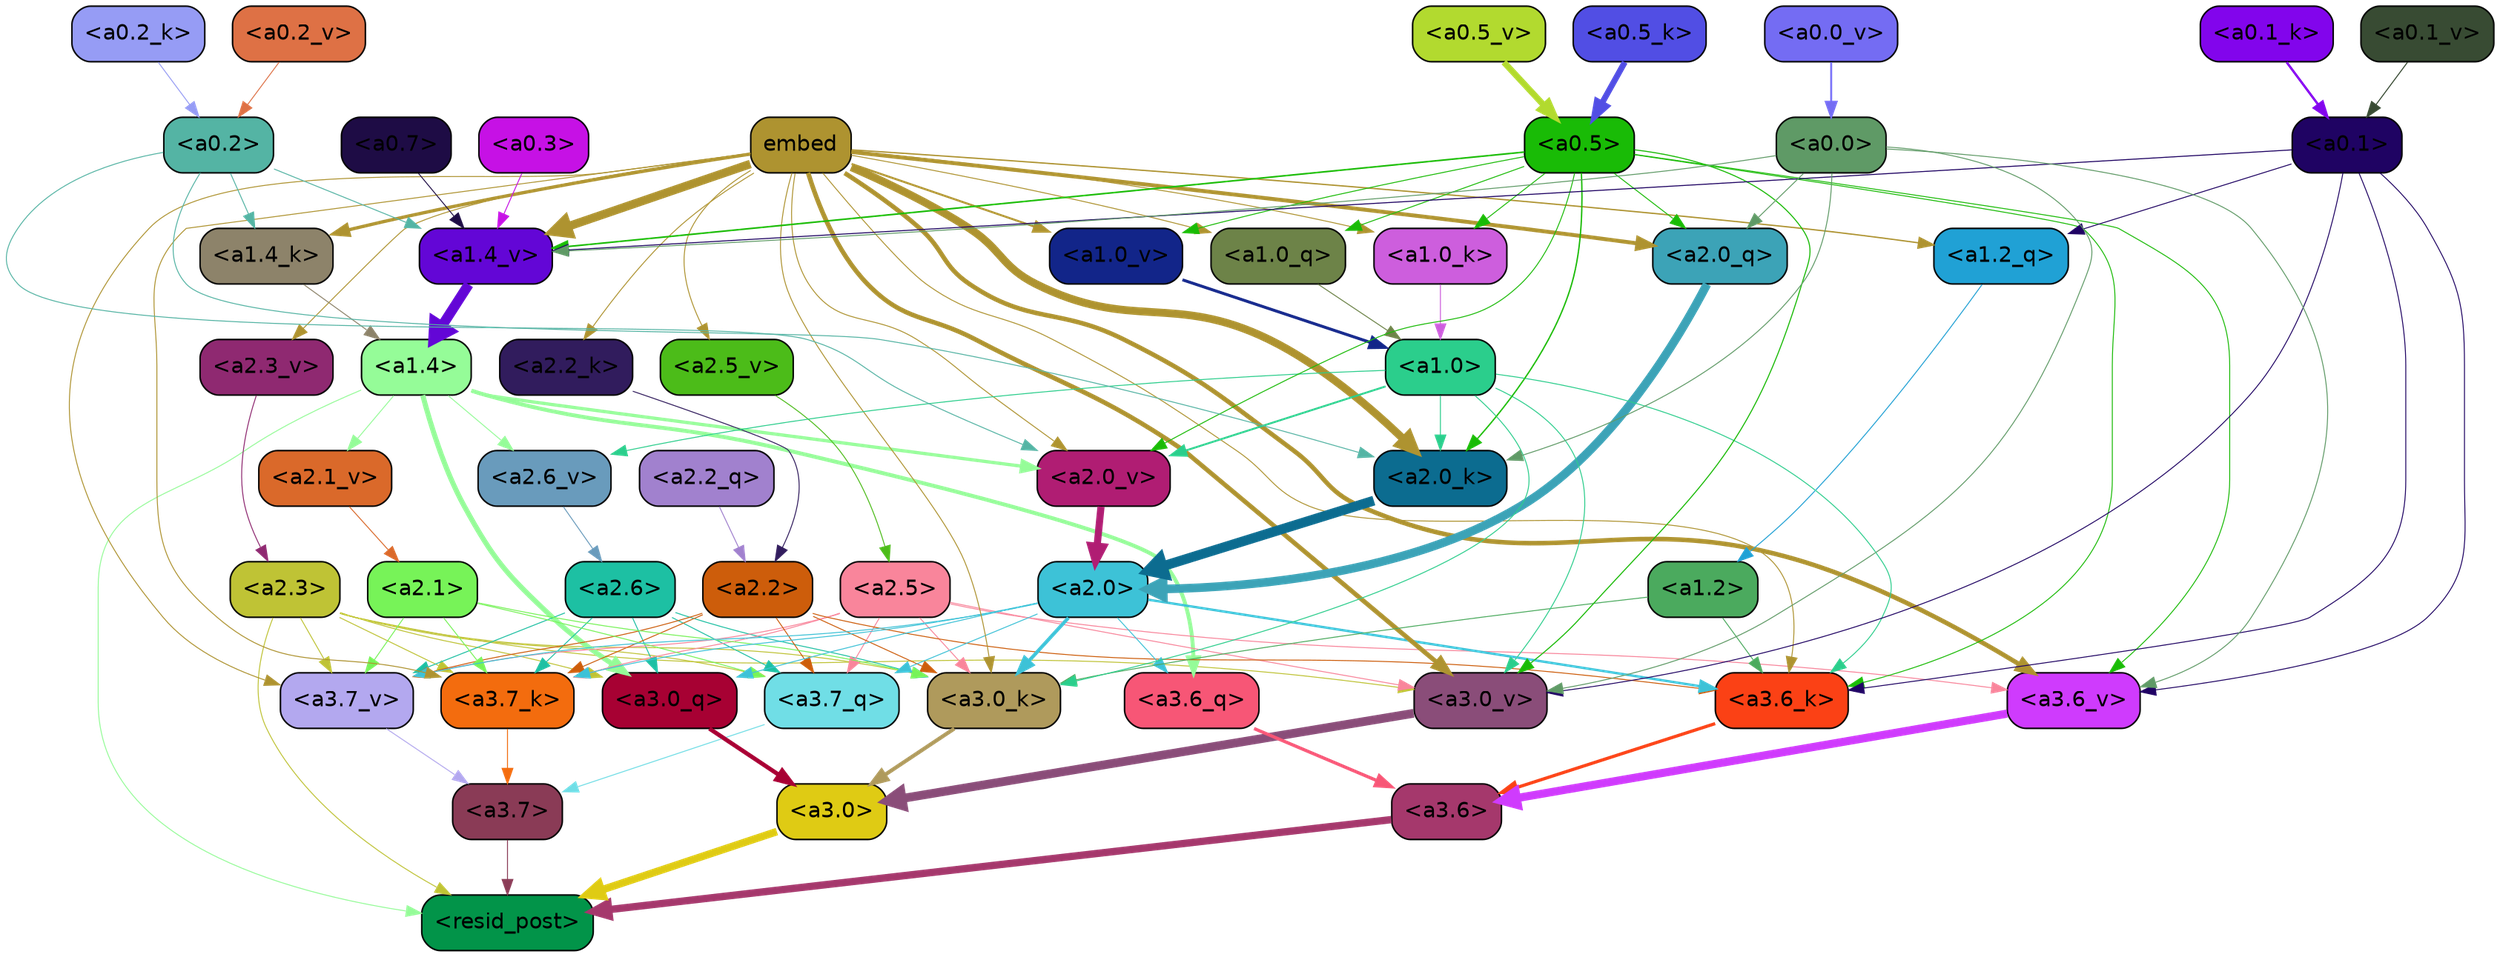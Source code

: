 strict digraph "" {
	graph [bgcolor=transparent,
		layout=dot,
		overlap=false,
		splines=true
	];
	"<a3.7>"	[color=black,
		fillcolor="#8a3b56",
		fontname=Helvetica,
		shape=box,
		style="filled, rounded"];
	"<resid_post>"	[color=black,
		fillcolor="#029449",
		fontname=Helvetica,
		shape=box,
		style="filled, rounded"];
	"<a3.7>" -> "<resid_post>"	[color="#8a3b56",
		penwidth=0.6];
	"<a3.6>"	[color=black,
		fillcolor="#a5386c",
		fontname=Helvetica,
		shape=box,
		style="filled, rounded"];
	"<a3.6>" -> "<resid_post>"	[color="#a5386c",
		penwidth=4.753257989883423];
	"<a3.0>"	[color=black,
		fillcolor="#dfcb14",
		fontname=Helvetica,
		shape=box,
		style="filled, rounded"];
	"<a3.0>" -> "<resid_post>"	[color="#dfcb14",
		penwidth=4.90053927898407];
	"<a2.3>"	[color=black,
		fillcolor="#bfc335",
		fontname=Helvetica,
		shape=box,
		style="filled, rounded"];
	"<a2.3>" -> "<resid_post>"	[color="#bfc335",
		penwidth=0.6];
	"<a3.7_q>"	[color=black,
		fillcolor="#70dee6",
		fontname=Helvetica,
		shape=box,
		style="filled, rounded"];
	"<a2.3>" -> "<a3.7_q>"	[color="#bfc335",
		penwidth=0.6];
	"<a3.0_q>"	[color=black,
		fillcolor="#a70133",
		fontname=Helvetica,
		shape=box,
		style="filled, rounded"];
	"<a2.3>" -> "<a3.0_q>"	[color="#bfc335",
		penwidth=0.6];
	"<a3.7_k>"	[color=black,
		fillcolor="#f36c0e",
		fontname=Helvetica,
		shape=box,
		style="filled, rounded"];
	"<a2.3>" -> "<a3.7_k>"	[color="#bfc335",
		penwidth=0.6];
	"<a3.0_k>"	[color=black,
		fillcolor="#af9a5c",
		fontname=Helvetica,
		shape=box,
		style="filled, rounded"];
	"<a2.3>" -> "<a3.0_k>"	[color="#bfc335",
		penwidth=0.6];
	"<a3.7_v>"	[color=black,
		fillcolor="#b3a8ef",
		fontname=Helvetica,
		shape=box,
		style="filled, rounded"];
	"<a2.3>" -> "<a3.7_v>"	[color="#bfc335",
		penwidth=0.6];
	"<a3.0_v>"	[color=black,
		fillcolor="#8a4d79",
		fontname=Helvetica,
		shape=box,
		style="filled, rounded"];
	"<a2.3>" -> "<a3.0_v>"	[color="#bfc335",
		penwidth=0.6];
	"<a1.4>"	[color=black,
		fillcolor="#95fc98",
		fontname=Helvetica,
		shape=box,
		style="filled, rounded"];
	"<a1.4>" -> "<resid_post>"	[color="#95fc98",
		penwidth=0.6];
	"<a3.6_q>"	[color=black,
		fillcolor="#f75676",
		fontname=Helvetica,
		shape=box,
		style="filled, rounded"];
	"<a1.4>" -> "<a3.6_q>"	[color="#95fc98",
		penwidth=2.5149343013763428];
	"<a1.4>" -> "<a3.0_q>"	[color="#95fc98",
		penwidth=3.2760138511657715];
	"<a2.6_v>"	[color=black,
		fillcolor="#699bbc",
		fontname=Helvetica,
		shape=box,
		style="filled, rounded"];
	"<a1.4>" -> "<a2.6_v>"	[color="#95fc98",
		penwidth=0.6];
	"<a2.1_v>"	[color=black,
		fillcolor="#da692a",
		fontname=Helvetica,
		shape=box,
		style="filled, rounded"];
	"<a1.4>" -> "<a2.1_v>"	[color="#95fc98",
		penwidth=0.6];
	"<a2.0_v>"	[color=black,
		fillcolor="#b01d73",
		fontname=Helvetica,
		shape=box,
		style="filled, rounded"];
	"<a1.4>" -> "<a2.0_v>"	[color="#95fc98",
		penwidth=2.0870713144540787];
	"<a3.7_q>" -> "<a3.7>"	[color="#70dee6",
		penwidth=0.6];
	"<a3.6_q>" -> "<a3.6>"	[color="#f75676",
		penwidth=2.091020345687866];
	"<a3.0_q>" -> "<a3.0>"	[color="#a70133",
		penwidth=2.7421876192092896];
	"<a3.7_k>" -> "<a3.7>"	[color="#f36c0e",
		penwidth=0.6];
	"<a3.6_k>"	[color=black,
		fillcolor="#fb4115",
		fontname=Helvetica,
		shape=box,
		style="filled, rounded"];
	"<a3.6_k>" -> "<a3.6>"	[color="#fb4115",
		penwidth=2.048597991466522];
	"<a3.0_k>" -> "<a3.0>"	[color="#af9a5c",
		penwidth=2.476402521133423];
	"<a3.7_v>" -> "<a3.7>"	[color="#b3a8ef",
		penwidth=0.6];
	"<a3.6_v>"	[color=black,
		fillcolor="#cf3bfd",
		fontname=Helvetica,
		shape=box,
		style="filled, rounded"];
	"<a3.6_v>" -> "<a3.6>"	[color="#cf3bfd",
		penwidth=5.2550448179244995];
	"<a3.0_v>" -> "<a3.0>"	[color="#8a4d79",
		penwidth=5.652270674705505];
	"<a2.6>"	[color=black,
		fillcolor="#1dc0a3",
		fontname=Helvetica,
		shape=box,
		style="filled, rounded"];
	"<a2.6>" -> "<a3.7_q>"	[color="#1dc0a3",
		penwidth=0.6];
	"<a2.6>" -> "<a3.0_q>"	[color="#1dc0a3",
		penwidth=0.6];
	"<a2.6>" -> "<a3.7_k>"	[color="#1dc0a3",
		penwidth=0.6];
	"<a2.6>" -> "<a3.0_k>"	[color="#1dc0a3",
		penwidth=0.6];
	"<a2.6>" -> "<a3.7_v>"	[color="#1dc0a3",
		penwidth=0.6];
	"<a2.5>"	[color=black,
		fillcolor="#f9859b",
		fontname=Helvetica,
		shape=box,
		style="filled, rounded"];
	"<a2.5>" -> "<a3.7_q>"	[color="#f9859b",
		penwidth=0.6];
	"<a2.5>" -> "<a3.7_k>"	[color="#f9859b",
		penwidth=0.6];
	"<a2.5>" -> "<a3.0_k>"	[color="#f9859b",
		penwidth=0.6];
	"<a2.5>" -> "<a3.7_v>"	[color="#f9859b",
		penwidth=0.6];
	"<a2.5>" -> "<a3.6_v>"	[color="#f9859b",
		penwidth=0.6];
	"<a2.5>" -> "<a3.0_v>"	[color="#f9859b",
		penwidth=0.6];
	"<a2.2>"	[color=black,
		fillcolor="#cd5d0b",
		fontname=Helvetica,
		shape=box,
		style="filled, rounded"];
	"<a2.2>" -> "<a3.7_q>"	[color="#cd5d0b",
		penwidth=0.6];
	"<a2.2>" -> "<a3.7_k>"	[color="#cd5d0b",
		penwidth=0.6];
	"<a2.2>" -> "<a3.6_k>"	[color="#cd5d0b",
		penwidth=0.6];
	"<a2.2>" -> "<a3.0_k>"	[color="#cd5d0b",
		penwidth=0.6];
	"<a2.2>" -> "<a3.7_v>"	[color="#cd5d0b",
		penwidth=0.6];
	"<a2.1>"	[color=black,
		fillcolor="#77f358",
		fontname=Helvetica,
		shape=box,
		style="filled, rounded"];
	"<a2.1>" -> "<a3.7_q>"	[color="#77f358",
		penwidth=0.6];
	"<a2.1>" -> "<a3.7_k>"	[color="#77f358",
		penwidth=0.6];
	"<a2.1>" -> "<a3.0_k>"	[color="#77f358",
		penwidth=0.6];
	"<a2.1>" -> "<a3.7_v>"	[color="#77f358",
		penwidth=0.6];
	"<a2.0>"	[color=black,
		fillcolor="#3dc2d7",
		fontname=Helvetica,
		shape=box,
		style="filled, rounded"];
	"<a2.0>" -> "<a3.7_q>"	[color="#3dc2d7",
		penwidth=0.6];
	"<a2.0>" -> "<a3.6_q>"	[color="#3dc2d7",
		penwidth=0.6];
	"<a2.0>" -> "<a3.0_q>"	[color="#3dc2d7",
		penwidth=0.6];
	"<a2.0>" -> "<a3.7_k>"	[color="#3dc2d7",
		penwidth=0.6];
	"<a2.0>" -> "<a3.6_k>"	[color="#3dc2d7",
		penwidth=1.5290023684501648];
	"<a2.0>" -> "<a3.0_k>"	[color="#3dc2d7",
		penwidth=2.2635570764541626];
	"<a2.0>" -> "<a3.7_v>"	[color="#3dc2d7",
		penwidth=0.6];
	embed	[color=black,
		fillcolor="#ae9330",
		fontname=Helvetica,
		shape=box,
		style="filled, rounded"];
	embed -> "<a3.7_k>"	[color="#ae9330",
		penwidth=0.6];
	embed -> "<a3.6_k>"	[color="#ae9330",
		penwidth=0.6];
	embed -> "<a3.0_k>"	[color="#ae9330",
		penwidth=0.6];
	embed -> "<a3.7_v>"	[color="#ae9330",
		penwidth=0.6];
	embed -> "<a3.6_v>"	[color="#ae9330",
		penwidth=2.9556376338005066];
	embed -> "<a3.0_v>"	[color="#ae9330",
		penwidth=2.972973108291626];
	"<a2.0_q>"	[color=black,
		fillcolor="#3ca3b7",
		fontname=Helvetica,
		shape=box,
		style="filled, rounded"];
	embed -> "<a2.0_q>"	[color="#ae9330",
		penwidth=2.522909115999937];
	"<a2.2_k>"	[color=black,
		fillcolor="#311c5d",
		fontname=Helvetica,
		shape=box,
		style="filled, rounded"];
	embed -> "<a2.2_k>"	[color="#ae9330",
		penwidth=0.6];
	"<a2.0_k>"	[color=black,
		fillcolor="#0c6c90",
		fontname=Helvetica,
		shape=box,
		style="filled, rounded"];
	embed -> "<a2.0_k>"	[color="#ae9330",
		penwidth=5.094568967819214];
	"<a2.5_v>"	[color=black,
		fillcolor="#4cbc19",
		fontname=Helvetica,
		shape=box,
		style="filled, rounded"];
	embed -> "<a2.5_v>"	[color="#ae9330",
		penwidth=0.6];
	"<a2.3_v>"	[color=black,
		fillcolor="#8f2971",
		fontname=Helvetica,
		shape=box,
		style="filled, rounded"];
	embed -> "<a2.3_v>"	[color="#ae9330",
		penwidth=0.6];
	embed -> "<a2.0_v>"	[color="#ae9330",
		penwidth=0.6];
	"<a1.2_q>"	[color=black,
		fillcolor="#20a1d5",
		fontname=Helvetica,
		shape=box,
		style="filled, rounded"];
	embed -> "<a1.2_q>"	[color="#ae9330",
		penwidth=0.8520002365112305];
	"<a1.0_q>"	[color=black,
		fillcolor="#6d8348",
		fontname=Helvetica,
		shape=box,
		style="filled, rounded"];
	embed -> "<a1.0_q>"	[color="#ae9330",
		penwidth=0.6];
	"<a1.4_k>"	[color=black,
		fillcolor="#8d836a",
		fontname=Helvetica,
		shape=box,
		style="filled, rounded"];
	embed -> "<a1.4_k>"	[color="#ae9330",
		penwidth=2.115079402923584];
	"<a1.0_k>"	[color=black,
		fillcolor="#cd5edd",
		fontname=Helvetica,
		shape=box,
		style="filled, rounded"];
	embed -> "<a1.0_k>"	[color="#ae9330",
		penwidth=0.6];
	"<a1.4_v>"	[color=black,
		fillcolor="#6306d6",
		fontname=Helvetica,
		shape=box,
		style="filled, rounded"];
	embed -> "<a1.4_v>"	[color="#ae9330",
		penwidth=5.504090070724487];
	"<a1.0_v>"	[color=black,
		fillcolor="#122589",
		fontname=Helvetica,
		shape=box,
		style="filled, rounded"];
	embed -> "<a1.0_v>"	[color="#ae9330",
		penwidth=1.2935692071914673];
	"<a1.2>"	[color=black,
		fillcolor="#4baa5e",
		fontname=Helvetica,
		shape=box,
		style="filled, rounded"];
	"<a1.2>" -> "<a3.6_k>"	[color="#4baa5e",
		penwidth=0.6];
	"<a1.2>" -> "<a3.0_k>"	[color="#4baa5e",
		penwidth=0.6];
	"<a1.0>"	[color=black,
		fillcolor="#2bce8c",
		fontname=Helvetica,
		shape=box,
		style="filled, rounded"];
	"<a1.0>" -> "<a3.6_k>"	[color="#2bce8c",
		penwidth=0.6];
	"<a1.0>" -> "<a3.0_k>"	[color="#2bce8c",
		penwidth=0.6];
	"<a1.0>" -> "<a3.0_v>"	[color="#2bce8c",
		penwidth=0.6];
	"<a1.0>" -> "<a2.0_k>"	[color="#2bce8c",
		penwidth=0.6];
	"<a1.0>" -> "<a2.6_v>"	[color="#2bce8c",
		penwidth=0.6];
	"<a1.0>" -> "<a2.0_v>"	[color="#2bce8c",
		penwidth=1.2152502536773682];
	"<a0.5>"	[color=black,
		fillcolor="#19bb06",
		fontname=Helvetica,
		shape=box,
		style="filled, rounded"];
	"<a0.5>" -> "<a3.6_k>"	[color="#19bb06",
		penwidth=0.6];
	"<a0.5>" -> "<a3.6_v>"	[color="#19bb06",
		penwidth=0.6];
	"<a0.5>" -> "<a3.0_v>"	[color="#19bb06",
		penwidth=0.6790935099124908];
	"<a0.5>" -> "<a2.0_q>"	[color="#19bb06",
		penwidth=0.6];
	"<a0.5>" -> "<a2.0_k>"	[color="#19bb06",
		penwidth=0.8835153579711914];
	"<a0.5>" -> "<a2.0_v>"	[color="#19bb06",
		penwidth=0.6];
	"<a0.5>" -> "<a1.0_q>"	[color="#19bb06",
		penwidth=0.6];
	"<a0.5>" -> "<a1.0_k>"	[color="#19bb06",
		penwidth=0.6];
	"<a0.5>" -> "<a1.4_v>"	[color="#19bb06",
		penwidth=1.022335171699524];
	"<a0.5>" -> "<a1.0_v>"	[color="#19bb06",
		penwidth=0.6];
	"<a0.1>"	[color=black,
		fillcolor="#1f0363",
		fontname=Helvetica,
		shape=box,
		style="filled, rounded"];
	"<a0.1>" -> "<a3.6_k>"	[color="#1f0363",
		penwidth=0.6];
	"<a0.1>" -> "<a3.6_v>"	[color="#1f0363",
		penwidth=0.6];
	"<a0.1>" -> "<a3.0_v>"	[color="#1f0363",
		penwidth=0.6];
	"<a0.1>" -> "<a1.2_q>"	[color="#1f0363",
		penwidth=0.6];
	"<a0.1>" -> "<a1.4_v>"	[color="#1f0363",
		penwidth=0.6438122987747192];
	"<a0.0>"	[color=black,
		fillcolor="#5f9a66",
		fontname=Helvetica,
		shape=box,
		style="filled, rounded"];
	"<a0.0>" -> "<a3.6_v>"	[color="#5f9a66",
		penwidth=0.6];
	"<a0.0>" -> "<a3.0_v>"	[color="#5f9a66",
		penwidth=0.6];
	"<a0.0>" -> "<a2.0_q>"	[color="#5f9a66",
		penwidth=0.6];
	"<a0.0>" -> "<a2.0_k>"	[color="#5f9a66",
		penwidth=0.6];
	"<a0.0>" -> "<a1.4_v>"	[color="#5f9a66",
		penwidth=0.6];
	"<a2.2_q>"	[color=black,
		fillcolor="#a181ce",
		fontname=Helvetica,
		shape=box,
		style="filled, rounded"];
	"<a2.2_q>" -> "<a2.2>"	[color="#a181ce",
		penwidth=0.6];
	"<a2.0_q>" -> "<a2.0>"	[color="#3ca3b7",
		penwidth=5.557696580886841];
	"<a2.2_k>" -> "<a2.2>"	[color="#311c5d",
		penwidth=0.6];
	"<a2.0_k>" -> "<a2.0>"	[color="#0c6c90",
		penwidth=6.320472955703735];
	"<a2.6_v>" -> "<a2.6>"	[color="#699bbc",
		penwidth=0.6];
	"<a2.5_v>" -> "<a2.5>"	[color="#4cbc19",
		penwidth=0.6];
	"<a2.3_v>" -> "<a2.3>"	[color="#8f2971",
		penwidth=0.6];
	"<a2.1_v>" -> "<a2.1>"	[color="#da692a",
		penwidth=0.6];
	"<a2.0_v>" -> "<a2.0>"	[color="#b01d73",
		penwidth=4.611755967140198];
	"<a0.2>"	[color=black,
		fillcolor="#54b4a4",
		fontname=Helvetica,
		shape=box,
		style="filled, rounded"];
	"<a0.2>" -> "<a2.0_k>"	[color="#54b4a4",
		penwidth=0.6];
	"<a0.2>" -> "<a2.0_v>"	[color="#54b4a4",
		penwidth=0.6];
	"<a0.2>" -> "<a1.4_k>"	[color="#54b4a4",
		penwidth=0.6];
	"<a0.2>" -> "<a1.4_v>"	[color="#54b4a4",
		penwidth=0.6];
	"<a1.2_q>" -> "<a1.2>"	[color="#20a1d5",
		penwidth=0.6145738363265991];
	"<a1.0_q>" -> "<a1.0>"	[color="#6d8348",
		penwidth=0.6];
	"<a1.4_k>" -> "<a1.4>"	[color="#8d836a",
		penwidth=0.6];
	"<a1.0_k>" -> "<a1.0>"	[color="#cd5edd",
		penwidth=0.6];
	"<a1.4_v>" -> "<a1.4>"	[color="#6306d6",
		penwidth=6.5241758823394775];
	"<a1.0_v>" -> "<a1.0>"	[color="#122589",
		penwidth=1.8809151649475098];
	"<a0.7>"	[color=black,
		fillcolor="#1e0c45",
		fontname=Helvetica,
		shape=box,
		style="filled, rounded"];
	"<a0.7>" -> "<a1.4_v>"	[color="#1e0c45",
		penwidth=0.6];
	"<a0.3>"	[color=black,
		fillcolor="#c611e5",
		fontname=Helvetica,
		shape=box,
		style="filled, rounded"];
	"<a0.3>" -> "<a1.4_v>"	[color="#c611e5",
		penwidth=0.6];
	"<a0.5_k>"	[color=black,
		fillcolor="#514ee4",
		fontname=Helvetica,
		shape=box,
		style="filled, rounded"];
	"<a0.5_k>" -> "<a0.5>"	[color="#514ee4",
		penwidth=3.8599258065223694];
	"<a0.2_k>"	[color=black,
		fillcolor="#969cf5",
		fontname=Helvetica,
		shape=box,
		style="filled, rounded"];
	"<a0.2_k>" -> "<a0.2>"	[color="#969cf5",
		penwidth=0.6];
	"<a0.1_k>"	[color=black,
		fillcolor="#8205ec",
		fontname=Helvetica,
		shape=box,
		style="filled, rounded"];
	"<a0.1_k>" -> "<a0.1>"	[color="#8205ec",
		penwidth=1.5140717029571533];
	"<a0.5_v>"	[color=black,
		fillcolor="#b2da2f",
		fontname=Helvetica,
		shape=box,
		style="filled, rounded"];
	"<a0.5_v>" -> "<a0.5>"	[color="#b2da2f",
		penwidth=4.0173709988594055];
	"<a0.2_v>"	[color=black,
		fillcolor="#de7145",
		fontname=Helvetica,
		shape=box,
		style="filled, rounded"];
	"<a0.2_v>" -> "<a0.2>"	[color="#de7145",
		penwidth=0.6];
	"<a0.1_v>"	[color=black,
		fillcolor="#384b33",
		fontname=Helvetica,
		shape=box,
		style="filled, rounded"];
	"<a0.1_v>" -> "<a0.1>"	[color="#384b33",
		penwidth=0.6690568923950195];
	"<a0.0_v>"	[color=black,
		fillcolor="#746cf3",
		fontname=Helvetica,
		shape=box,
		style="filled, rounded"];
	"<a0.0_v>" -> "<a0.0>"	[color="#746cf3",
		penwidth=1.2524418830871582];
}
